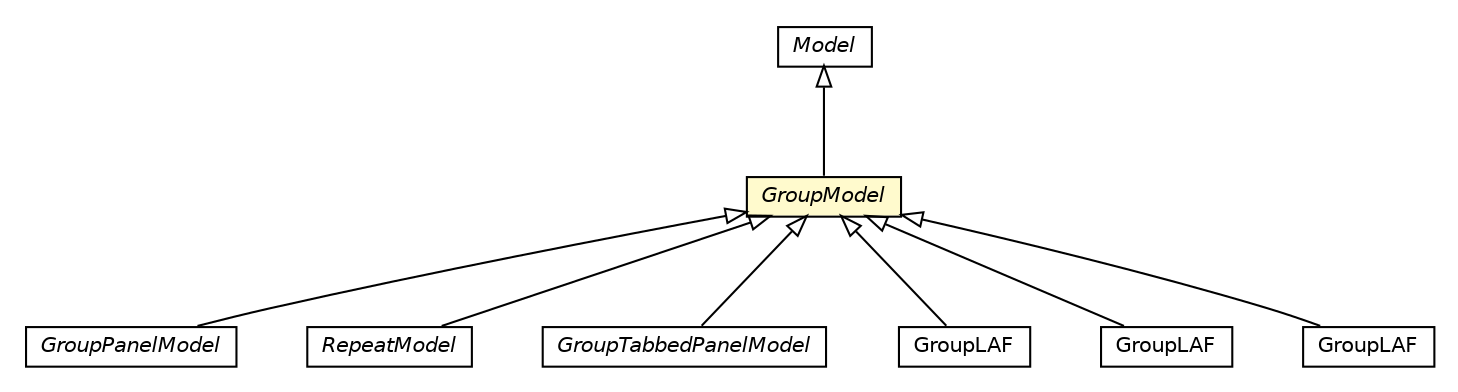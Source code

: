 #!/usr/local/bin/dot
#
# Class diagram 
# Generated by UMLGraph version R5_6-24-gf6e263 (http://www.umlgraph.org/)
#

digraph G {
	edge [fontname="Helvetica",fontsize=10,labelfontname="Helvetica",labelfontsize=10];
	node [fontname="Helvetica",fontsize=10,shape=plaintext];
	nodesep=0.25;
	ranksep=0.5;
	// org.universAAL.ui.handler.gui.swing.model.Model
	c4109086 [label=<<table title="org.universAAL.ui.handler.gui.swing.model.Model" border="0" cellborder="1" cellspacing="0" cellpadding="2" port="p" href="../Model.html">
		<tr><td><table border="0" cellspacing="0" cellpadding="1">
<tr><td align="center" balign="center"><font face="Helvetica-Oblique"> Model </font></td></tr>
		</table></td></tr>
		</table>>, URL="../Model.html", fontname="Helvetica", fontcolor="black", fontsize=10.0];
	// org.universAAL.ui.handler.gui.swing.model.FormControl.GroupPanelModel
	c4109095 [label=<<table title="org.universAAL.ui.handler.gui.swing.model.FormControl.GroupPanelModel" border="0" cellborder="1" cellspacing="0" cellpadding="2" port="p" href="./GroupPanelModel.html">
		<tr><td><table border="0" cellspacing="0" cellpadding="1">
<tr><td align="center" balign="center"><font face="Helvetica-Oblique"> GroupPanelModel </font></td></tr>
		</table></td></tr>
		</table>>, URL="./GroupPanelModel.html", fontname="Helvetica", fontcolor="black", fontsize=10.0];
	// org.universAAL.ui.handler.gui.swing.model.FormControl.RepeatModel
	c4109096 [label=<<table title="org.universAAL.ui.handler.gui.swing.model.FormControl.RepeatModel" border="0" cellborder="1" cellspacing="0" cellpadding="2" port="p" href="./RepeatModel.html">
		<tr><td><table border="0" cellspacing="0" cellpadding="1">
<tr><td align="center" balign="center"><font face="Helvetica-Oblique"> RepeatModel </font></td></tr>
		</table></td></tr>
		</table>>, URL="./RepeatModel.html", fontname="Helvetica", fontcolor="black", fontsize=10.0];
	// org.universAAL.ui.handler.gui.swing.model.FormControl.GroupTabbedPanelModel
	c4109106 [label=<<table title="org.universAAL.ui.handler.gui.swing.model.FormControl.GroupTabbedPanelModel" border="0" cellborder="1" cellspacing="0" cellpadding="2" port="p" href="./GroupTabbedPanelModel.html">
		<tr><td><table border="0" cellspacing="0" cellpadding="1">
<tr><td align="center" balign="center"><font face="Helvetica-Oblique"> GroupTabbedPanelModel </font></td></tr>
		</table></td></tr>
		</table>>, URL="./GroupTabbedPanelModel.html", fontname="Helvetica", fontcolor="black", fontsize=10.0];
	// org.universAAL.ui.handler.gui.swing.model.FormControl.GroupModel
	c4109114 [label=<<table title="org.universAAL.ui.handler.gui.swing.model.FormControl.GroupModel" border="0" cellborder="1" cellspacing="0" cellpadding="2" port="p" bgcolor="lemonChiffon" href="./GroupModel.html">
		<tr><td><table border="0" cellspacing="0" cellpadding="1">
<tr><td align="center" balign="center"><font face="Helvetica-Oblique"> GroupModel </font></td></tr>
		</table></td></tr>
		</table>>, URL="./GroupModel.html", fontname="Helvetica", fontcolor="black", fontsize=10.0];
	// org.universAAL.ui.handler.gui.swing.defaultLookAndFeel.GroupLAF
	c4109140 [label=<<table title="org.universAAL.ui.handler.gui.swing.defaultLookAndFeel.GroupLAF" border="0" cellborder="1" cellspacing="0" cellpadding="2" port="p" href="../../defaultLookAndFeel/GroupLAF.html">
		<tr><td><table border="0" cellspacing="0" cellpadding="1">
<tr><td align="center" balign="center"> GroupLAF </td></tr>
		</table></td></tr>
		</table>>, URL="../../defaultLookAndFeel/GroupLAF.html", fontname="Helvetica", fontcolor="black", fontsize=10.0];
	// org.universAAL.ui.gui.swing.bluesteelLAF.GroupLAF
	c4109169 [label=<<table title="org.universAAL.ui.gui.swing.bluesteelLAF.GroupLAF" border="0" cellborder="1" cellspacing="0" cellpadding="2" port="p" href="../../../../../gui/swing/bluesteelLAF/GroupLAF.html">
		<tr><td><table border="0" cellspacing="0" cellpadding="1">
<tr><td align="center" balign="center"> GroupLAF </td></tr>
		</table></td></tr>
		</table>>, URL="../../../../../gui/swing/bluesteelLAF/GroupLAF.html", fontname="Helvetica", fontcolor="black", fontsize=10.0];
	// org.universAAL.ui.handler.gui.swing.classic.GroupLAF
	c4109211 [label=<<table title="org.universAAL.ui.handler.gui.swing.classic.GroupLAF" border="0" cellborder="1" cellspacing="0" cellpadding="2" port="p" href="../../classic/GroupLAF.html">
		<tr><td><table border="0" cellspacing="0" cellpadding="1">
<tr><td align="center" balign="center"> GroupLAF </td></tr>
		</table></td></tr>
		</table>>, URL="../../classic/GroupLAF.html", fontname="Helvetica", fontcolor="black", fontsize=10.0];
	//org.universAAL.ui.handler.gui.swing.model.FormControl.GroupPanelModel extends org.universAAL.ui.handler.gui.swing.model.FormControl.GroupModel
	c4109114:p -> c4109095:p [dir=back,arrowtail=empty];
	//org.universAAL.ui.handler.gui.swing.model.FormControl.RepeatModel extends org.universAAL.ui.handler.gui.swing.model.FormControl.GroupModel
	c4109114:p -> c4109096:p [dir=back,arrowtail=empty];
	//org.universAAL.ui.handler.gui.swing.model.FormControl.GroupTabbedPanelModel extends org.universAAL.ui.handler.gui.swing.model.FormControl.GroupModel
	c4109114:p -> c4109106:p [dir=back,arrowtail=empty];
	//org.universAAL.ui.handler.gui.swing.model.FormControl.GroupModel extends org.universAAL.ui.handler.gui.swing.model.Model
	c4109086:p -> c4109114:p [dir=back,arrowtail=empty];
	//org.universAAL.ui.handler.gui.swing.defaultLookAndFeel.GroupLAF extends org.universAAL.ui.handler.gui.swing.model.FormControl.GroupModel
	c4109114:p -> c4109140:p [dir=back,arrowtail=empty];
	//org.universAAL.ui.gui.swing.bluesteelLAF.GroupLAF extends org.universAAL.ui.handler.gui.swing.model.FormControl.GroupModel
	c4109114:p -> c4109169:p [dir=back,arrowtail=empty];
	//org.universAAL.ui.handler.gui.swing.classic.GroupLAF extends org.universAAL.ui.handler.gui.swing.model.FormControl.GroupModel
	c4109114:p -> c4109211:p [dir=back,arrowtail=empty];
}

